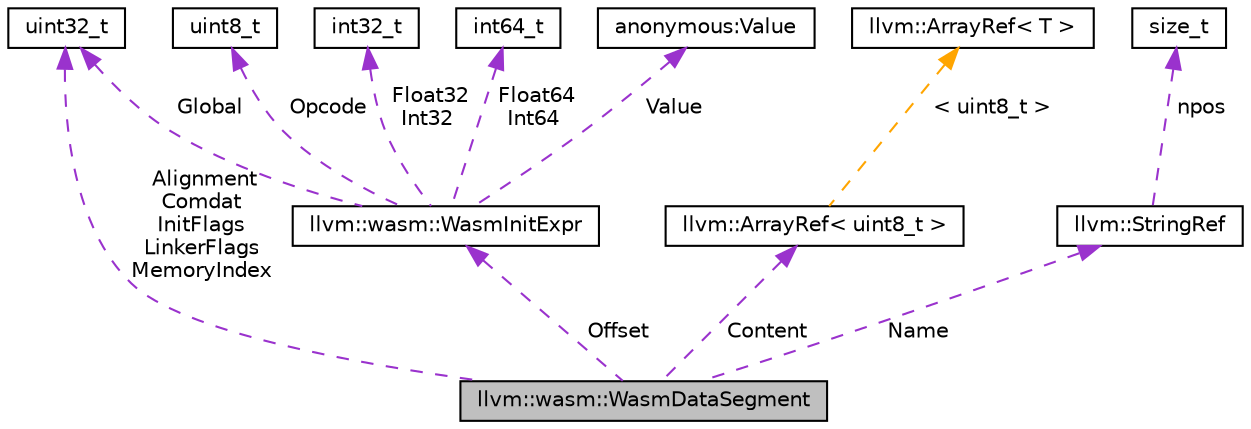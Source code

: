 digraph "llvm::wasm::WasmDataSegment"
{
 // LATEX_PDF_SIZE
  bgcolor="transparent";
  edge [fontname="Helvetica",fontsize="10",labelfontname="Helvetica",labelfontsize="10"];
  node [fontname="Helvetica",fontsize="10",shape="box"];
  Node1 [label="llvm::wasm::WasmDataSegment",height=0.2,width=0.4,color="black", fillcolor="grey75", style="filled", fontcolor="black",tooltip=" "];
  Node2 -> Node1 [dir="back",color="darkorchid3",fontsize="10",style="dashed",label=" Alignment\nComdat\nInitFlags\nLinkerFlags\nMemoryIndex" ,fontname="Helvetica"];
  Node2 [label="uint32_t",height=0.2,width=0.4,color="black",URL="$classuint32__t.html",tooltip=" "];
  Node3 -> Node1 [dir="back",color="darkorchid3",fontsize="10",style="dashed",label=" Offset" ,fontname="Helvetica"];
  Node3 [label="llvm::wasm::WasmInitExpr",height=0.2,width=0.4,color="black",URL="$structllvm_1_1wasm_1_1WasmInitExpr.html",tooltip=" "];
  Node4 -> Node3 [dir="back",color="darkorchid3",fontsize="10",style="dashed",label=" Opcode" ,fontname="Helvetica"];
  Node4 [label="uint8_t",height=0.2,width=0.4,color="black",tooltip=" "];
  Node5 -> Node3 [dir="back",color="darkorchid3",fontsize="10",style="dashed",label=" Float32\nInt32" ,fontname="Helvetica"];
  Node5 [label="int32_t",height=0.2,width=0.4,color="black",tooltip=" "];
  Node6 -> Node3 [dir="back",color="darkorchid3",fontsize="10",style="dashed",label=" Float64\nInt64" ,fontname="Helvetica"];
  Node6 [label="int64_t",height=0.2,width=0.4,color="black",tooltip=" "];
  Node2 -> Node3 [dir="back",color="darkorchid3",fontsize="10",style="dashed",label=" Global" ,fontname="Helvetica"];
  Node7 -> Node3 [dir="back",color="darkorchid3",fontsize="10",style="dashed",label=" Value" ,fontname="Helvetica"];
  Node7 [label="anonymous:Value",height=0.2,width=0.4,color="black",tooltip=" "];
  Node8 -> Node1 [dir="back",color="darkorchid3",fontsize="10",style="dashed",label=" Content" ,fontname="Helvetica"];
  Node8 [label="llvm::ArrayRef\< uint8_t \>",height=0.2,width=0.4,color="black",URL="$classllvm_1_1ArrayRef.html",tooltip=" "];
  Node9 -> Node8 [dir="back",color="orange",fontsize="10",style="dashed",label=" \< uint8_t \>" ,fontname="Helvetica"];
  Node9 [label="llvm::ArrayRef\< T \>",height=0.2,width=0.4,color="black",URL="$classllvm_1_1ArrayRef.html",tooltip="ArrayRef - Represent a constant reference to an array (0 or more elements consecutively in memory),..."];
  Node10 -> Node1 [dir="back",color="darkorchid3",fontsize="10",style="dashed",label=" Name" ,fontname="Helvetica"];
  Node10 [label="llvm::StringRef",height=0.2,width=0.4,color="black",URL="$classllvm_1_1StringRef.html",tooltip="StringRef - Represent a constant reference to a string, i.e."];
  Node11 -> Node10 [dir="back",color="darkorchid3",fontsize="10",style="dashed",label=" npos" ,fontname="Helvetica"];
  Node11 [label="size_t",height=0.2,width=0.4,color="black",URL="$classsize__t.html",tooltip=" "];
}

